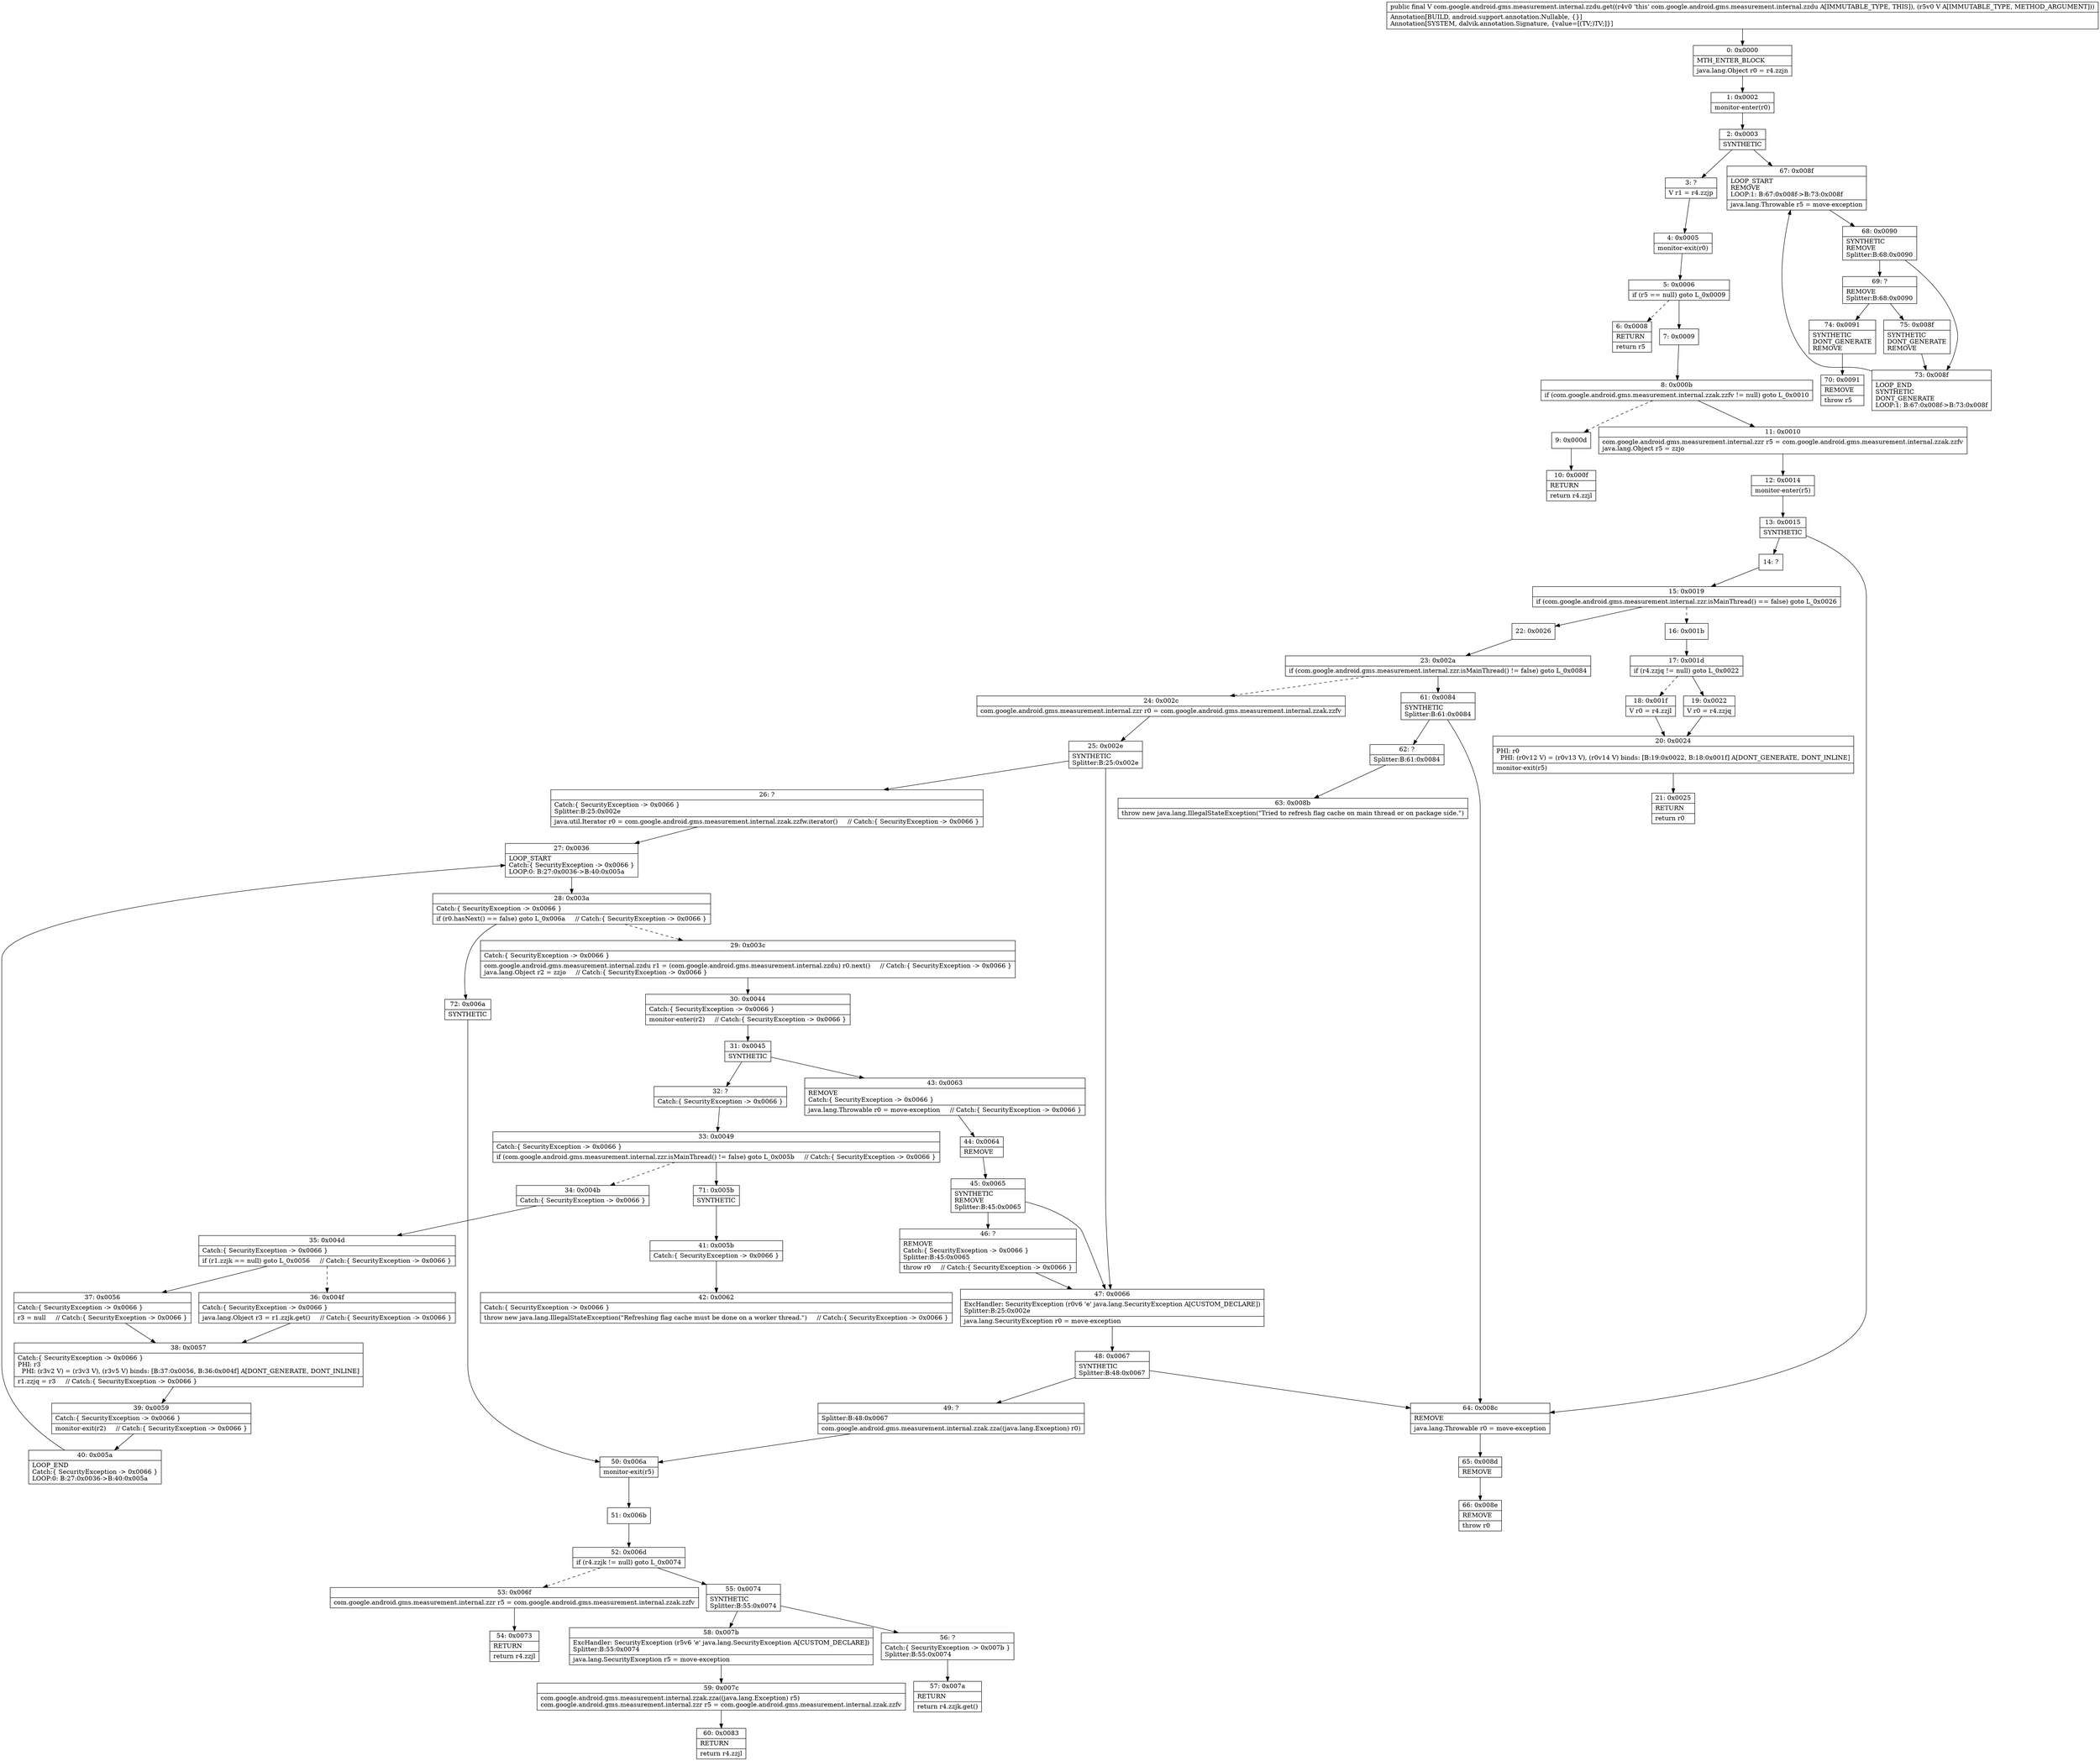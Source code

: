 digraph "CFG forcom.google.android.gms.measurement.internal.zzdu.get(Ljava\/lang\/Object;)Ljava\/lang\/Object;" {
Node_0 [shape=record,label="{0\:\ 0x0000|MTH_ENTER_BLOCK\l|java.lang.Object r0 = r4.zzjn\l}"];
Node_1 [shape=record,label="{1\:\ 0x0002|monitor\-enter(r0)\l}"];
Node_2 [shape=record,label="{2\:\ 0x0003|SYNTHETIC\l}"];
Node_3 [shape=record,label="{3\:\ ?|V r1 = r4.zzjp\l}"];
Node_4 [shape=record,label="{4\:\ 0x0005|monitor\-exit(r0)\l}"];
Node_5 [shape=record,label="{5\:\ 0x0006|if (r5 == null) goto L_0x0009\l}"];
Node_6 [shape=record,label="{6\:\ 0x0008|RETURN\l|return r5\l}"];
Node_7 [shape=record,label="{7\:\ 0x0009}"];
Node_8 [shape=record,label="{8\:\ 0x000b|if (com.google.android.gms.measurement.internal.zzak.zzfv != null) goto L_0x0010\l}"];
Node_9 [shape=record,label="{9\:\ 0x000d}"];
Node_10 [shape=record,label="{10\:\ 0x000f|RETURN\l|return r4.zzjl\l}"];
Node_11 [shape=record,label="{11\:\ 0x0010|com.google.android.gms.measurement.internal.zzr r5 = com.google.android.gms.measurement.internal.zzak.zzfv\ljava.lang.Object r5 = zzjo\l}"];
Node_12 [shape=record,label="{12\:\ 0x0014|monitor\-enter(r5)\l}"];
Node_13 [shape=record,label="{13\:\ 0x0015|SYNTHETIC\l}"];
Node_14 [shape=record,label="{14\:\ ?}"];
Node_15 [shape=record,label="{15\:\ 0x0019|if (com.google.android.gms.measurement.internal.zzr.isMainThread() == false) goto L_0x0026\l}"];
Node_16 [shape=record,label="{16\:\ 0x001b}"];
Node_17 [shape=record,label="{17\:\ 0x001d|if (r4.zzjq != null) goto L_0x0022\l}"];
Node_18 [shape=record,label="{18\:\ 0x001f|V r0 = r4.zzjl\l}"];
Node_19 [shape=record,label="{19\:\ 0x0022|V r0 = r4.zzjq\l}"];
Node_20 [shape=record,label="{20\:\ 0x0024|PHI: r0 \l  PHI: (r0v12 V) = (r0v13 V), (r0v14 V) binds: [B:19:0x0022, B:18:0x001f] A[DONT_GENERATE, DONT_INLINE]\l|monitor\-exit(r5)\l}"];
Node_21 [shape=record,label="{21\:\ 0x0025|RETURN\l|return r0\l}"];
Node_22 [shape=record,label="{22\:\ 0x0026}"];
Node_23 [shape=record,label="{23\:\ 0x002a|if (com.google.android.gms.measurement.internal.zzr.isMainThread() != false) goto L_0x0084\l}"];
Node_24 [shape=record,label="{24\:\ 0x002c|com.google.android.gms.measurement.internal.zzr r0 = com.google.android.gms.measurement.internal.zzak.zzfv\l}"];
Node_25 [shape=record,label="{25\:\ 0x002e|SYNTHETIC\lSplitter:B:25:0x002e\l}"];
Node_26 [shape=record,label="{26\:\ ?|Catch:\{ SecurityException \-\> 0x0066 \}\lSplitter:B:25:0x002e\l|java.util.Iterator r0 = com.google.android.gms.measurement.internal.zzak.zzfw.iterator()     \/\/ Catch:\{ SecurityException \-\> 0x0066 \}\l}"];
Node_27 [shape=record,label="{27\:\ 0x0036|LOOP_START\lCatch:\{ SecurityException \-\> 0x0066 \}\lLOOP:0: B:27:0x0036\-\>B:40:0x005a\l}"];
Node_28 [shape=record,label="{28\:\ 0x003a|Catch:\{ SecurityException \-\> 0x0066 \}\l|if (r0.hasNext() == false) goto L_0x006a     \/\/ Catch:\{ SecurityException \-\> 0x0066 \}\l}"];
Node_29 [shape=record,label="{29\:\ 0x003c|Catch:\{ SecurityException \-\> 0x0066 \}\l|com.google.android.gms.measurement.internal.zzdu r1 = (com.google.android.gms.measurement.internal.zzdu) r0.next()     \/\/ Catch:\{ SecurityException \-\> 0x0066 \}\ljava.lang.Object r2 = zzjo     \/\/ Catch:\{ SecurityException \-\> 0x0066 \}\l}"];
Node_30 [shape=record,label="{30\:\ 0x0044|Catch:\{ SecurityException \-\> 0x0066 \}\l|monitor\-enter(r2)     \/\/ Catch:\{ SecurityException \-\> 0x0066 \}\l}"];
Node_31 [shape=record,label="{31\:\ 0x0045|SYNTHETIC\l}"];
Node_32 [shape=record,label="{32\:\ ?|Catch:\{ SecurityException \-\> 0x0066 \}\l}"];
Node_33 [shape=record,label="{33\:\ 0x0049|Catch:\{ SecurityException \-\> 0x0066 \}\l|if (com.google.android.gms.measurement.internal.zzr.isMainThread() != false) goto L_0x005b     \/\/ Catch:\{ SecurityException \-\> 0x0066 \}\l}"];
Node_34 [shape=record,label="{34\:\ 0x004b|Catch:\{ SecurityException \-\> 0x0066 \}\l}"];
Node_35 [shape=record,label="{35\:\ 0x004d|Catch:\{ SecurityException \-\> 0x0066 \}\l|if (r1.zzjk == null) goto L_0x0056     \/\/ Catch:\{ SecurityException \-\> 0x0066 \}\l}"];
Node_36 [shape=record,label="{36\:\ 0x004f|Catch:\{ SecurityException \-\> 0x0066 \}\l|java.lang.Object r3 = r1.zzjk.get()     \/\/ Catch:\{ SecurityException \-\> 0x0066 \}\l}"];
Node_37 [shape=record,label="{37\:\ 0x0056|Catch:\{ SecurityException \-\> 0x0066 \}\l|r3 = null     \/\/ Catch:\{ SecurityException \-\> 0x0066 \}\l}"];
Node_38 [shape=record,label="{38\:\ 0x0057|Catch:\{ SecurityException \-\> 0x0066 \}\lPHI: r3 \l  PHI: (r3v2 V) = (r3v3 V), (r3v5 V) binds: [B:37:0x0056, B:36:0x004f] A[DONT_GENERATE, DONT_INLINE]\l|r1.zzjq = r3     \/\/ Catch:\{ SecurityException \-\> 0x0066 \}\l}"];
Node_39 [shape=record,label="{39\:\ 0x0059|Catch:\{ SecurityException \-\> 0x0066 \}\l|monitor\-exit(r2)     \/\/ Catch:\{ SecurityException \-\> 0x0066 \}\l}"];
Node_40 [shape=record,label="{40\:\ 0x005a|LOOP_END\lCatch:\{ SecurityException \-\> 0x0066 \}\lLOOP:0: B:27:0x0036\-\>B:40:0x005a\l}"];
Node_41 [shape=record,label="{41\:\ 0x005b|Catch:\{ SecurityException \-\> 0x0066 \}\l}"];
Node_42 [shape=record,label="{42\:\ 0x0062|Catch:\{ SecurityException \-\> 0x0066 \}\l|throw new java.lang.IllegalStateException(\"Refreshing flag cache must be done on a worker thread.\")     \/\/ Catch:\{ SecurityException \-\> 0x0066 \}\l}"];
Node_43 [shape=record,label="{43\:\ 0x0063|REMOVE\lCatch:\{ SecurityException \-\> 0x0066 \}\l|java.lang.Throwable r0 = move\-exception     \/\/ Catch:\{ SecurityException \-\> 0x0066 \}\l}"];
Node_44 [shape=record,label="{44\:\ 0x0064|REMOVE\l}"];
Node_45 [shape=record,label="{45\:\ 0x0065|SYNTHETIC\lREMOVE\lSplitter:B:45:0x0065\l}"];
Node_46 [shape=record,label="{46\:\ ?|REMOVE\lCatch:\{ SecurityException \-\> 0x0066 \}\lSplitter:B:45:0x0065\l|throw r0     \/\/ Catch:\{ SecurityException \-\> 0x0066 \}\l}"];
Node_47 [shape=record,label="{47\:\ 0x0066|ExcHandler: SecurityException (r0v6 'e' java.lang.SecurityException A[CUSTOM_DECLARE])\lSplitter:B:25:0x002e\l|java.lang.SecurityException r0 = move\-exception\l}"];
Node_48 [shape=record,label="{48\:\ 0x0067|SYNTHETIC\lSplitter:B:48:0x0067\l}"];
Node_49 [shape=record,label="{49\:\ ?|Splitter:B:48:0x0067\l|com.google.android.gms.measurement.internal.zzak.zza((java.lang.Exception) r0)\l}"];
Node_50 [shape=record,label="{50\:\ 0x006a|monitor\-exit(r5)\l}"];
Node_51 [shape=record,label="{51\:\ 0x006b}"];
Node_52 [shape=record,label="{52\:\ 0x006d|if (r4.zzjk != null) goto L_0x0074\l}"];
Node_53 [shape=record,label="{53\:\ 0x006f|com.google.android.gms.measurement.internal.zzr r5 = com.google.android.gms.measurement.internal.zzak.zzfv\l}"];
Node_54 [shape=record,label="{54\:\ 0x0073|RETURN\l|return r4.zzjl\l}"];
Node_55 [shape=record,label="{55\:\ 0x0074|SYNTHETIC\lSplitter:B:55:0x0074\l}"];
Node_56 [shape=record,label="{56\:\ ?|Catch:\{ SecurityException \-\> 0x007b \}\lSplitter:B:55:0x0074\l}"];
Node_57 [shape=record,label="{57\:\ 0x007a|RETURN\l|return r4.zzjk.get()\l}"];
Node_58 [shape=record,label="{58\:\ 0x007b|ExcHandler: SecurityException (r5v6 'e' java.lang.SecurityException A[CUSTOM_DECLARE])\lSplitter:B:55:0x0074\l|java.lang.SecurityException r5 = move\-exception\l}"];
Node_59 [shape=record,label="{59\:\ 0x007c|com.google.android.gms.measurement.internal.zzak.zza((java.lang.Exception) r5)\lcom.google.android.gms.measurement.internal.zzr r5 = com.google.android.gms.measurement.internal.zzak.zzfv\l}"];
Node_60 [shape=record,label="{60\:\ 0x0083|RETURN\l|return r4.zzjl\l}"];
Node_61 [shape=record,label="{61\:\ 0x0084|SYNTHETIC\lSplitter:B:61:0x0084\l}"];
Node_62 [shape=record,label="{62\:\ ?|Splitter:B:61:0x0084\l}"];
Node_63 [shape=record,label="{63\:\ 0x008b|throw new java.lang.IllegalStateException(\"Tried to refresh flag cache on main thread or on package side.\")\l}"];
Node_64 [shape=record,label="{64\:\ 0x008c|REMOVE\l|java.lang.Throwable r0 = move\-exception\l}"];
Node_65 [shape=record,label="{65\:\ 0x008d|REMOVE\l}"];
Node_66 [shape=record,label="{66\:\ 0x008e|REMOVE\l|throw r0\l}"];
Node_67 [shape=record,label="{67\:\ 0x008f|LOOP_START\lREMOVE\lLOOP:1: B:67:0x008f\-\>B:73:0x008f\l|java.lang.Throwable r5 = move\-exception\l}"];
Node_68 [shape=record,label="{68\:\ 0x0090|SYNTHETIC\lREMOVE\lSplitter:B:68:0x0090\l}"];
Node_69 [shape=record,label="{69\:\ ?|REMOVE\lSplitter:B:68:0x0090\l}"];
Node_70 [shape=record,label="{70\:\ 0x0091|REMOVE\l|throw r5\l}"];
Node_71 [shape=record,label="{71\:\ 0x005b|SYNTHETIC\l}"];
Node_72 [shape=record,label="{72\:\ 0x006a|SYNTHETIC\l}"];
Node_73 [shape=record,label="{73\:\ 0x008f|LOOP_END\lSYNTHETIC\lDONT_GENERATE\lLOOP:1: B:67:0x008f\-\>B:73:0x008f\l}"];
Node_74 [shape=record,label="{74\:\ 0x0091|SYNTHETIC\lDONT_GENERATE\lREMOVE\l}"];
Node_75 [shape=record,label="{75\:\ 0x008f|SYNTHETIC\lDONT_GENERATE\lREMOVE\l}"];
MethodNode[shape=record,label="{public final V com.google.android.gms.measurement.internal.zzdu.get((r4v0 'this' com.google.android.gms.measurement.internal.zzdu A[IMMUTABLE_TYPE, THIS]), (r5v0 V A[IMMUTABLE_TYPE, METHOD_ARGUMENT]))  | Annotation[BUILD, android.support.annotation.Nullable, \{\}]\lAnnotation[SYSTEM, dalvik.annotation.Signature, \{value=[(TV;)TV;]\}]\l}"];
MethodNode -> Node_0;
Node_0 -> Node_1;
Node_1 -> Node_2;
Node_2 -> Node_3;
Node_2 -> Node_67;
Node_3 -> Node_4;
Node_4 -> Node_5;
Node_5 -> Node_6[style=dashed];
Node_5 -> Node_7;
Node_7 -> Node_8;
Node_8 -> Node_9[style=dashed];
Node_8 -> Node_11;
Node_9 -> Node_10;
Node_11 -> Node_12;
Node_12 -> Node_13;
Node_13 -> Node_14;
Node_13 -> Node_64;
Node_14 -> Node_15;
Node_15 -> Node_16[style=dashed];
Node_15 -> Node_22;
Node_16 -> Node_17;
Node_17 -> Node_18[style=dashed];
Node_17 -> Node_19;
Node_18 -> Node_20;
Node_19 -> Node_20;
Node_20 -> Node_21;
Node_22 -> Node_23;
Node_23 -> Node_24[style=dashed];
Node_23 -> Node_61;
Node_24 -> Node_25;
Node_25 -> Node_26;
Node_25 -> Node_47;
Node_26 -> Node_27;
Node_27 -> Node_28;
Node_28 -> Node_29[style=dashed];
Node_28 -> Node_72;
Node_29 -> Node_30;
Node_30 -> Node_31;
Node_31 -> Node_32;
Node_31 -> Node_43;
Node_32 -> Node_33;
Node_33 -> Node_34[style=dashed];
Node_33 -> Node_71;
Node_34 -> Node_35;
Node_35 -> Node_36[style=dashed];
Node_35 -> Node_37;
Node_36 -> Node_38;
Node_37 -> Node_38;
Node_38 -> Node_39;
Node_39 -> Node_40;
Node_40 -> Node_27;
Node_41 -> Node_42;
Node_43 -> Node_44;
Node_44 -> Node_45;
Node_45 -> Node_46;
Node_45 -> Node_47;
Node_46 -> Node_47;
Node_47 -> Node_48;
Node_48 -> Node_49;
Node_48 -> Node_64;
Node_49 -> Node_50;
Node_50 -> Node_51;
Node_51 -> Node_52;
Node_52 -> Node_53[style=dashed];
Node_52 -> Node_55;
Node_53 -> Node_54;
Node_55 -> Node_56;
Node_55 -> Node_58;
Node_56 -> Node_57;
Node_58 -> Node_59;
Node_59 -> Node_60;
Node_61 -> Node_62;
Node_61 -> Node_64;
Node_62 -> Node_63;
Node_64 -> Node_65;
Node_65 -> Node_66;
Node_67 -> Node_68;
Node_68 -> Node_69;
Node_68 -> Node_73;
Node_69 -> Node_74;
Node_69 -> Node_75;
Node_71 -> Node_41;
Node_72 -> Node_50;
Node_73 -> Node_67;
Node_74 -> Node_70;
Node_75 -> Node_73;
}

